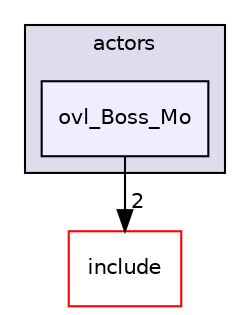 digraph "src/overlays/actors/ovl_Boss_Mo" {
  compound=true
  node [ fontsize="10", fontname="Helvetica"];
  edge [ labelfontsize="10", labelfontname="Helvetica"];
  subgraph clusterdir_e93473484be31ce7bcb356bd643a22f8 {
    graph [ bgcolor="#ddddee", pencolor="black", label="actors" fontname="Helvetica", fontsize="10", URL="dir_e93473484be31ce7bcb356bd643a22f8.html"]
  dir_43ab12c6feb4c0b018afd5d4a6610925 [shape=box, label="ovl_Boss_Mo", style="filled", fillcolor="#eeeeff", pencolor="black", URL="dir_43ab12c6feb4c0b018afd5d4a6610925.html"];
  }
  dir_d44c64559bbebec7f509842c48db8b23 [shape=box label="include" fillcolor="white" style="filled" color="red" URL="dir_d44c64559bbebec7f509842c48db8b23.html"];
  dir_43ab12c6feb4c0b018afd5d4a6610925->dir_d44c64559bbebec7f509842c48db8b23 [headlabel="2", labeldistance=1.5 headhref="dir_000146_000000.html"];
}
